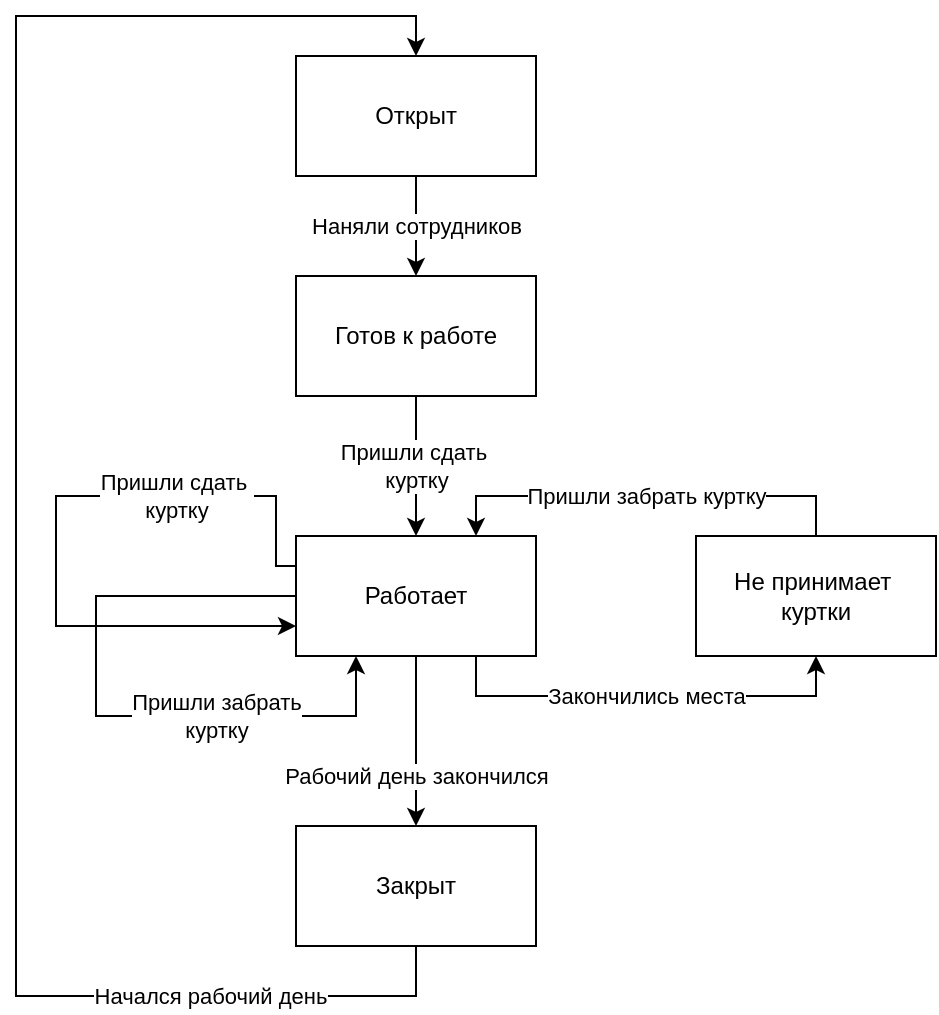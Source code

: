 <mxfile version="14.7.1" type="device"><diagram id="oDmA0j7fr7WrNgUFsYza" name="Page-1"><mxGraphModel dx="699" dy="752" grid="1" gridSize="10" guides="1" tooltips="1" connect="1" arrows="1" fold="1" page="1" pageScale="1" pageWidth="827" pageHeight="1169" math="0" shadow="0"><root><mxCell id="0"/><mxCell id="1" parent="0"/><mxCell id="XQoq0kPWIn-PKid3zsce-3" value="Наняли сотрудников" style="edgeStyle=orthogonalEdgeStyle;rounded=0;orthogonalLoop=1;jettySize=auto;html=1;exitX=0.5;exitY=1;exitDx=0;exitDy=0;entryX=0.5;entryY=0;entryDx=0;entryDy=0;" edge="1" parent="1" source="XQoq0kPWIn-PKid3zsce-1" target="XQoq0kPWIn-PKid3zsce-2"><mxGeometry relative="1" as="geometry"/></mxCell><mxCell id="XQoq0kPWIn-PKid3zsce-1" value="Открыт" style="rounded=0;whiteSpace=wrap;html=1;" vertex="1" parent="1"><mxGeometry x="270" y="170" width="120" height="60" as="geometry"/></mxCell><mxCell id="XQoq0kPWIn-PKid3zsce-5" value="Пришли сдать&amp;nbsp;&lt;br&gt;куртку" style="edgeStyle=orthogonalEdgeStyle;rounded=0;orthogonalLoop=1;jettySize=auto;html=1;" edge="1" parent="1" source="XQoq0kPWIn-PKid3zsce-2" target="XQoq0kPWIn-PKid3zsce-4"><mxGeometry relative="1" as="geometry"><Array as="points"><mxPoint x="330" y="330"/><mxPoint x="330" y="330"/></Array></mxGeometry></mxCell><mxCell id="XQoq0kPWIn-PKid3zsce-2" value="Готов к работе" style="rounded=0;whiteSpace=wrap;html=1;" vertex="1" parent="1"><mxGeometry x="270" y="280" width="120" height="60" as="geometry"/></mxCell><mxCell id="XQoq0kPWIn-PKid3zsce-8" value="Рабочий день закончился" style="edgeStyle=orthogonalEdgeStyle;rounded=0;orthogonalLoop=1;jettySize=auto;html=1;exitX=0.5;exitY=1;exitDx=0;exitDy=0;entryX=0.5;entryY=0;entryDx=0;entryDy=0;" edge="1" parent="1" source="XQoq0kPWIn-PKid3zsce-4" target="XQoq0kPWIn-PKid3zsce-7"><mxGeometry x="0.412" relative="1" as="geometry"><mxPoint as="offset"/></mxGeometry></mxCell><mxCell id="XQoq0kPWIn-PKid3zsce-17" value="Закончились места" style="edgeStyle=orthogonalEdgeStyle;rounded=0;orthogonalLoop=1;jettySize=auto;html=1;exitX=0.75;exitY=1;exitDx=0;exitDy=0;entryX=0.5;entryY=1;entryDx=0;entryDy=0;" edge="1" parent="1" source="XQoq0kPWIn-PKid3zsce-4" target="XQoq0kPWIn-PKid3zsce-6"><mxGeometry relative="1" as="geometry"/></mxCell><mxCell id="XQoq0kPWIn-PKid3zsce-4" value="Работает" style="whiteSpace=wrap;html=1;rounded=0;" vertex="1" parent="1"><mxGeometry x="270" y="410" width="120" height="60" as="geometry"/></mxCell><mxCell id="XQoq0kPWIn-PKid3zsce-22" value="Пришли забрать куртку" style="edgeStyle=orthogonalEdgeStyle;rounded=0;orthogonalLoop=1;jettySize=auto;html=1;exitX=0.5;exitY=0;exitDx=0;exitDy=0;entryX=0.75;entryY=0;entryDx=0;entryDy=0;" edge="1" parent="1" source="XQoq0kPWIn-PKid3zsce-6" target="XQoq0kPWIn-PKid3zsce-4"><mxGeometry relative="1" as="geometry"/></mxCell><mxCell id="XQoq0kPWIn-PKid3zsce-6" value="Не принимает&amp;nbsp;&lt;br&gt;куртки" style="rounded=0;whiteSpace=wrap;html=1;" vertex="1" parent="1"><mxGeometry x="470" y="410" width="120" height="60" as="geometry"/></mxCell><mxCell id="XQoq0kPWIn-PKid3zsce-11" value="Начался рабочий день" style="edgeStyle=orthogonalEdgeStyle;rounded=0;orthogonalLoop=1;jettySize=auto;html=1;exitX=0.5;exitY=1;exitDx=0;exitDy=0;entryX=0.5;entryY=0;entryDx=0;entryDy=0;" edge="1" parent="1" source="XQoq0kPWIn-PKid3zsce-7" target="XQoq0kPWIn-PKid3zsce-1"><mxGeometry x="-0.726" relative="1" as="geometry"><mxPoint x="240" y="120" as="targetPoint"/><Array as="points"><mxPoint x="330" y="640"/><mxPoint x="130" y="640"/><mxPoint x="130" y="150"/><mxPoint x="330" y="150"/></Array><mxPoint as="offset"/></mxGeometry></mxCell><mxCell id="XQoq0kPWIn-PKid3zsce-7" value="Закрыт" style="rounded=0;whiteSpace=wrap;html=1;" vertex="1" parent="1"><mxGeometry x="270" y="555" width="120" height="60" as="geometry"/></mxCell><mxCell id="XQoq0kPWIn-PKid3zsce-12" value="Пришли сдать&amp;nbsp;&lt;br&gt;куртку" style="edgeStyle=orthogonalEdgeStyle;rounded=0;orthogonalLoop=1;jettySize=auto;html=1;exitX=0;exitY=0.25;exitDx=0;exitDy=0;entryX=0;entryY=0.75;entryDx=0;entryDy=0;" edge="1" parent="1" source="XQoq0kPWIn-PKid3zsce-4" target="XQoq0kPWIn-PKid3zsce-4"><mxGeometry x="-0.441" relative="1" as="geometry"><Array as="points"><mxPoint x="260" y="425"/><mxPoint x="260" y="390"/><mxPoint x="150" y="390"/><mxPoint x="150" y="455"/></Array><mxPoint as="offset"/></mxGeometry></mxCell><mxCell id="XQoq0kPWIn-PKid3zsce-19" value="Пришли забрать&lt;br&gt;куртку" style="edgeStyle=orthogonalEdgeStyle;rounded=0;orthogonalLoop=1;jettySize=auto;html=1;exitX=0;exitY=0.5;exitDx=0;exitDy=0;entryX=0.25;entryY=1;entryDx=0;entryDy=0;" edge="1" parent="1" source="XQoq0kPWIn-PKid3zsce-4" target="XQoq0kPWIn-PKid3zsce-4"><mxGeometry x="0.375" relative="1" as="geometry"><Array as="points"><mxPoint x="170" y="440"/><mxPoint x="170" y="500"/><mxPoint x="300" y="500"/></Array><mxPoint as="offset"/></mxGeometry></mxCell></root></mxGraphModel></diagram></mxfile>